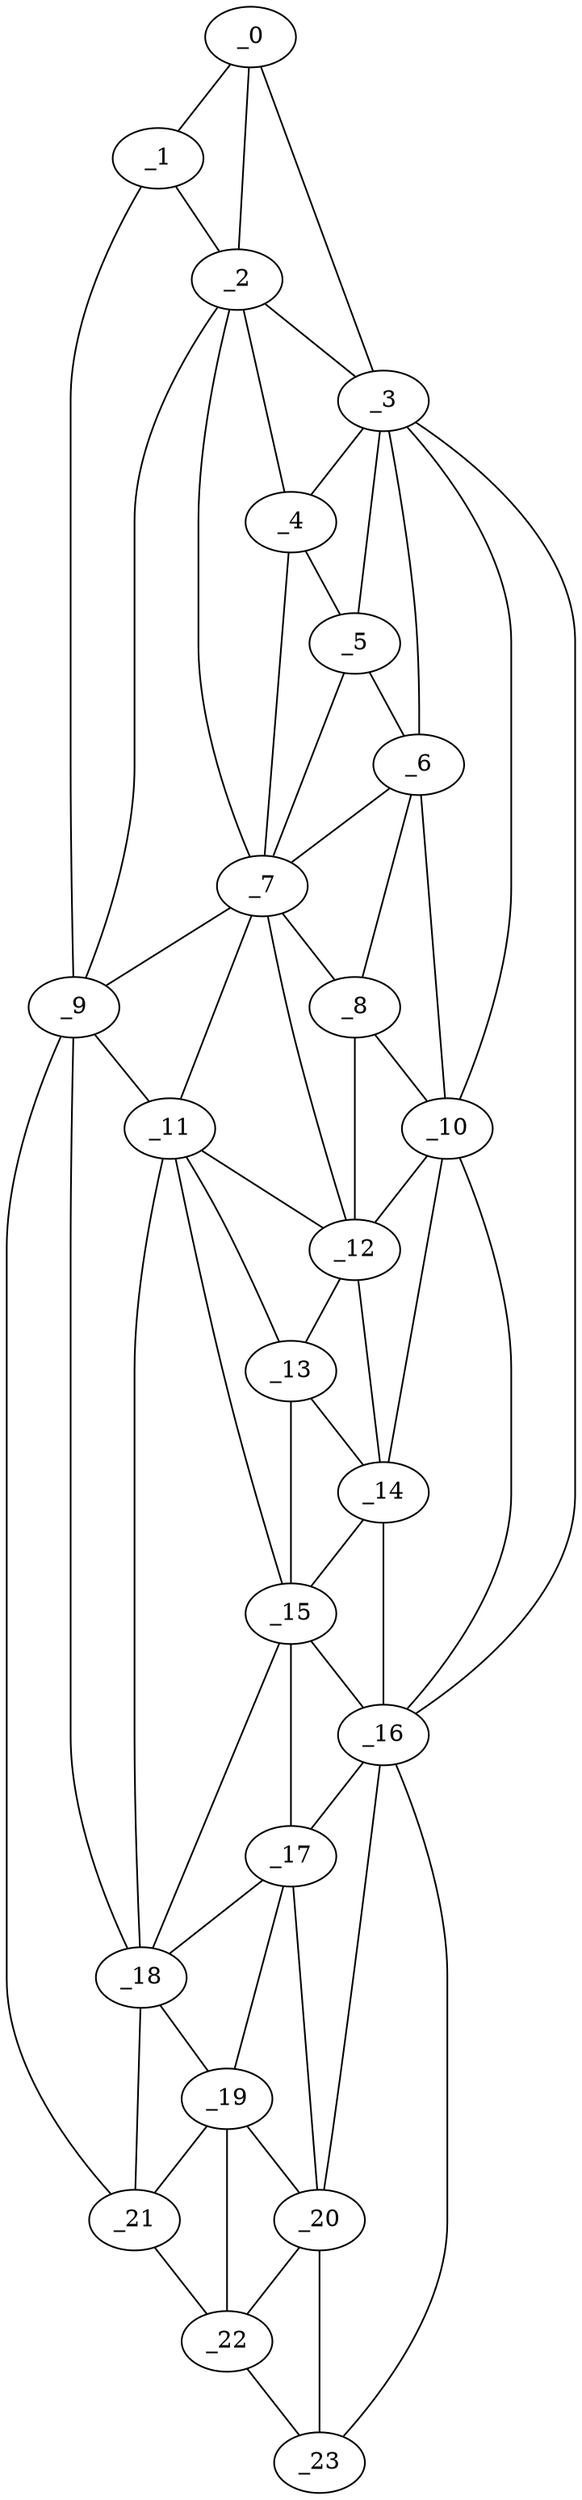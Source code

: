 graph "obj46__195.gxl" {
	_0	 [x=5,
		y=57];
	_1	 [x=7,
		y=83];
	_0 -- _1	 [valence=1];
	_2	 [x=23,
		y=56];
	_0 -- _2	 [valence=2];
	_3	 [x=27,
		y=34];
	_0 -- _3	 [valence=1];
	_1 -- _2	 [valence=2];
	_9	 [x=56,
		y=88];
	_1 -- _9	 [valence=1];
	_2 -- _3	 [valence=2];
	_4	 [x=27,
		y=52];
	_2 -- _4	 [valence=2];
	_7	 [x=38,
		y=53];
	_2 -- _7	 [valence=2];
	_2 -- _9	 [valence=2];
	_3 -- _4	 [valence=2];
	_5	 [x=31,
		y=47];
	_3 -- _5	 [valence=2];
	_6	 [x=38,
		y=37];
	_3 -- _6	 [valence=2];
	_10	 [x=57,
		y=39];
	_3 -- _10	 [valence=1];
	_16	 [x=79,
		y=39];
	_3 -- _16	 [valence=1];
	_4 -- _5	 [valence=2];
	_4 -- _7	 [valence=2];
	_5 -- _6	 [valence=2];
	_5 -- _7	 [valence=2];
	_6 -- _7	 [valence=1];
	_8	 [x=47,
		y=43];
	_6 -- _8	 [valence=2];
	_6 -- _10	 [valence=2];
	_7 -- _8	 [valence=1];
	_7 -- _9	 [valence=2];
	_11	 [x=58,
		y=66];
	_7 -- _11	 [valence=2];
	_12	 [x=59,
		y=48];
	_7 -- _12	 [valence=2];
	_8 -- _10	 [valence=1];
	_8 -- _12	 [valence=2];
	_9 -- _11	 [valence=2];
	_18	 [x=100,
		y=63];
	_9 -- _18	 [valence=1];
	_21	 [x=115,
		y=78];
	_9 -- _21	 [valence=1];
	_10 -- _12	 [valence=2];
	_14	 [x=70,
		y=47];
	_10 -- _14	 [valence=2];
	_10 -- _16	 [valence=2];
	_11 -- _12	 [valence=2];
	_13	 [x=67,
		y=51];
	_11 -- _13	 [valence=2];
	_15	 [x=77,
		y=52];
	_11 -- _15	 [valence=2];
	_11 -- _18	 [valence=2];
	_12 -- _13	 [valence=2];
	_12 -- _14	 [valence=2];
	_13 -- _14	 [valence=2];
	_13 -- _15	 [valence=2];
	_14 -- _15	 [valence=2];
	_14 -- _16	 [valence=1];
	_15 -- _16	 [valence=2];
	_17	 [x=100,
		y=53];
	_15 -- _17	 [valence=2];
	_15 -- _18	 [valence=2];
	_16 -- _17	 [valence=1];
	_20	 [x=115,
		y=46];
	_16 -- _20	 [valence=2];
	_23	 [x=126,
		y=44];
	_16 -- _23	 [valence=1];
	_17 -- _18	 [valence=2];
	_19	 [x=111,
		y=70];
	_17 -- _19	 [valence=2];
	_17 -- _20	 [valence=2];
	_18 -- _19	 [valence=1];
	_18 -- _21	 [valence=2];
	_19 -- _20	 [valence=2];
	_19 -- _21	 [valence=2];
	_22	 [x=124,
		y=57];
	_19 -- _22	 [valence=2];
	_20 -- _22	 [valence=2];
	_20 -- _23	 [valence=1];
	_21 -- _22	 [valence=1];
	_22 -- _23	 [valence=1];
}
